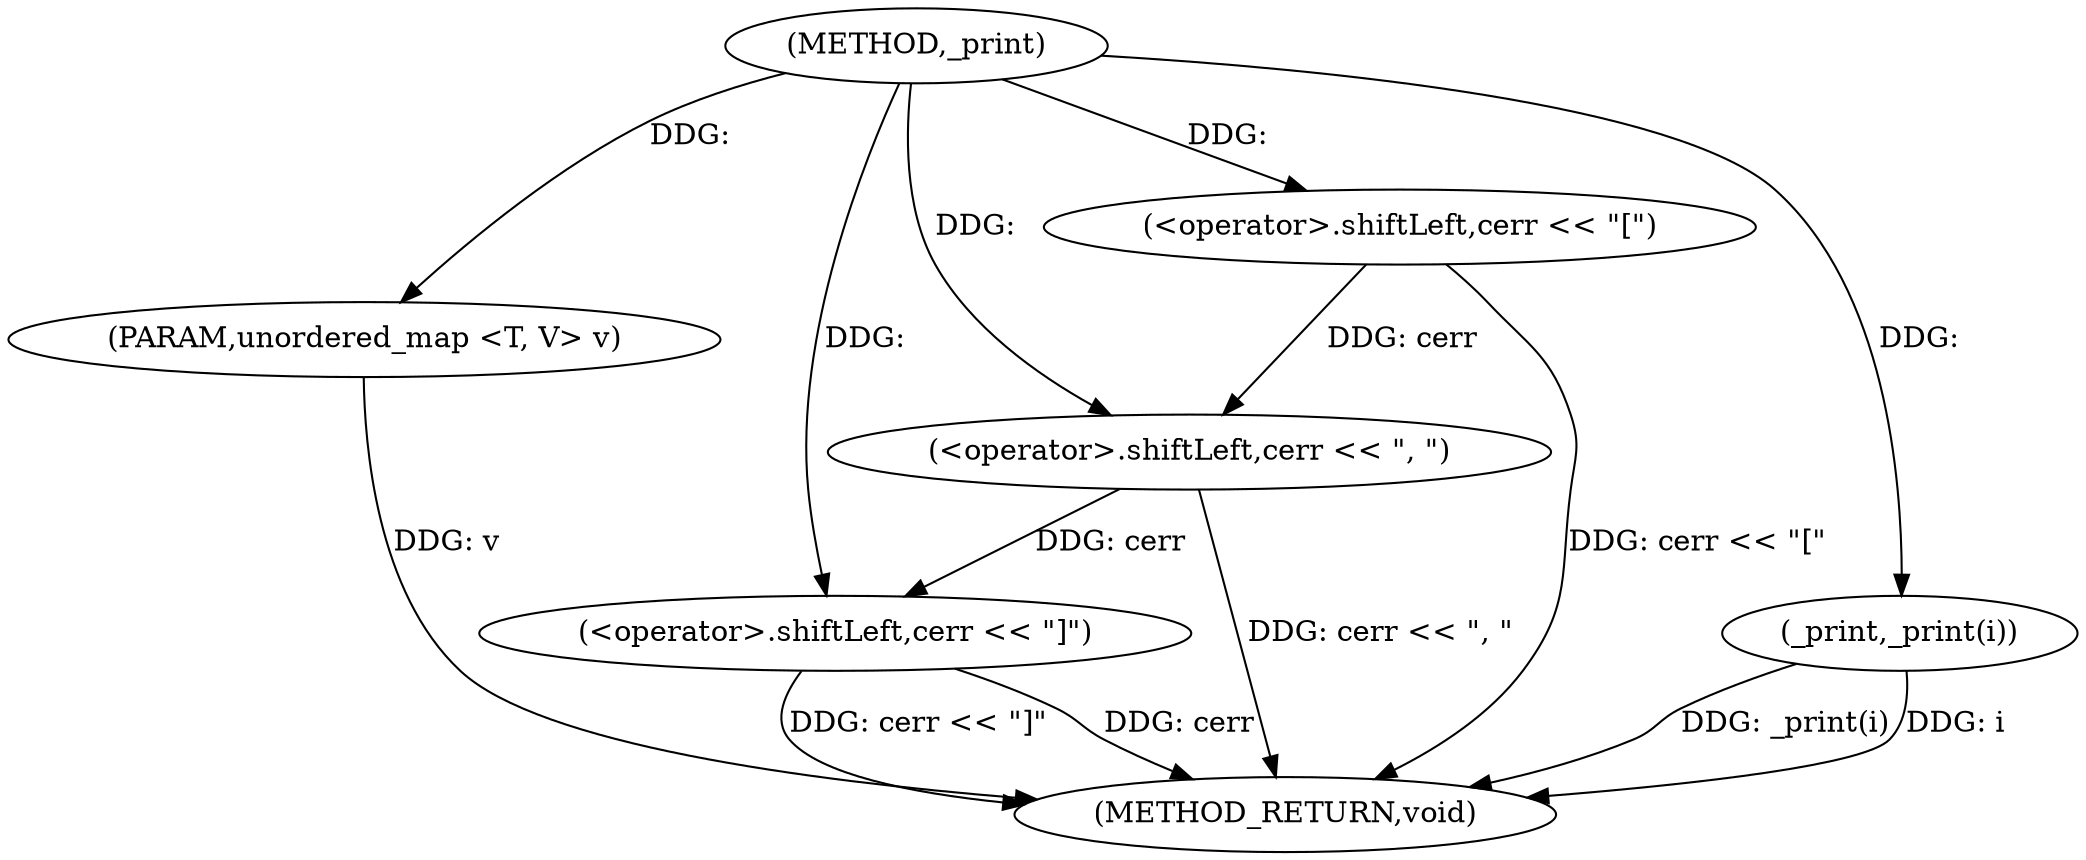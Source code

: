 digraph "_print" {  
"1000288" [label = "(METHOD,_print)" ]
"1000304" [label = "(METHOD_RETURN,void)" ]
"1000289" [label = "(PARAM,unordered_map <T, V> v)" ]
"1000291" [label = "(<operator>.shiftLeft,cerr << \"[\")" ]
"1000301" [label = "(<operator>.shiftLeft,cerr << \"]\")" ]
"1000296" [label = "(_print,_print(i))" ]
"1000298" [label = "(<operator>.shiftLeft,cerr << \", \")" ]
  "1000289" -> "1000304"  [ label = "DDG: v"] 
  "1000291" -> "1000304"  [ label = "DDG: cerr << \"[\""] 
  "1000296" -> "1000304"  [ label = "DDG: _print(i)"] 
  "1000298" -> "1000304"  [ label = "DDG: cerr << \", \""] 
  "1000301" -> "1000304"  [ label = "DDG: cerr"] 
  "1000301" -> "1000304"  [ label = "DDG: cerr << \"]\""] 
  "1000296" -> "1000304"  [ label = "DDG: i"] 
  "1000288" -> "1000289"  [ label = "DDG: "] 
  "1000288" -> "1000291"  [ label = "DDG: "] 
  "1000298" -> "1000301"  [ label = "DDG: cerr"] 
  "1000288" -> "1000301"  [ label = "DDG: "] 
  "1000288" -> "1000296"  [ label = "DDG: "] 
  "1000291" -> "1000298"  [ label = "DDG: cerr"] 
  "1000288" -> "1000298"  [ label = "DDG: "] 
}
